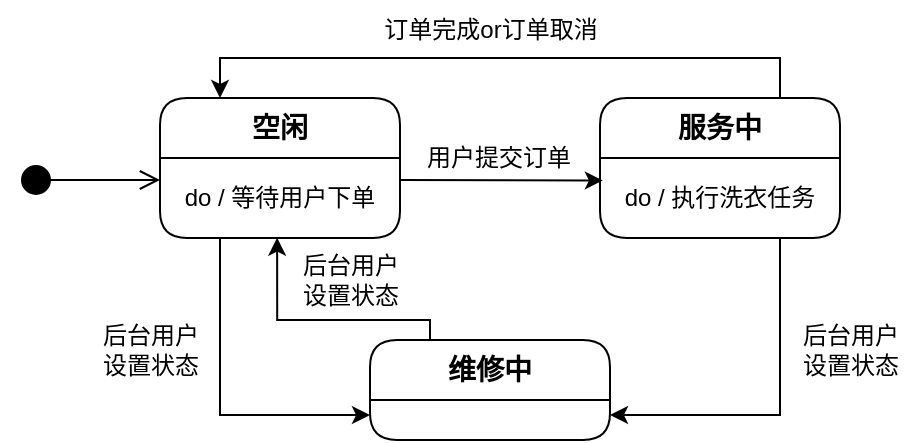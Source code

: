 <mxfile version="26.2.13">
  <diagram name="Page-1" id="58cdce13-f638-feb5-8d6f-7d28b1aa9fa0">
    <mxGraphModel dx="1084" dy="562" grid="1" gridSize="10" guides="1" tooltips="1" connect="1" arrows="1" fold="1" page="1" pageScale="1" pageWidth="1100" pageHeight="850" background="none" math="0" shadow="0">
      <root>
        <mxCell id="0" />
        <mxCell id="1" parent="0" />
        <mxCell id="4f30fklRhvHUPw9stEK9-2" value="" style="html=1;verticalAlign=bottom;startArrow=circle;startFill=1;endArrow=open;startSize=6;endSize=8;curved=0;rounded=0;" parent="1" edge="1">
          <mxGeometry width="80" relative="1" as="geometry">
            <mxPoint x="70" y="360" as="sourcePoint" />
            <mxPoint x="140" y="360" as="targetPoint" />
          </mxGeometry>
        </mxCell>
        <mxCell id="mK-5ngHfiEWChK2sJOaQ-39" style="edgeStyle=orthogonalEdgeStyle;rounded=0;orthogonalLoop=1;jettySize=auto;html=1;exitX=0.25;exitY=1;exitDx=0;exitDy=0;entryX=0;entryY=0.75;entryDx=0;entryDy=0;" edge="1" parent="1" source="mK-5ngHfiEWChK2sJOaQ-21" target="mK-5ngHfiEWChK2sJOaQ-37">
          <mxGeometry relative="1" as="geometry" />
        </mxCell>
        <mxCell id="mK-5ngHfiEWChK2sJOaQ-21" value="&lt;div&gt;&lt;span style=&quot;background-color: transparent; color: light-dark(rgb(0, 0, 0), rgb(255, 255, 255));&quot;&gt;&lt;b&gt;&lt;font style=&quot;font-size: 14px;&quot;&gt;空闲&lt;/font&gt;&lt;/b&gt;&lt;/span&gt;&lt;/div&gt;" style="swimlane;fontStyle=0;align=center;verticalAlign=top;childLayout=stackLayout;horizontal=1;startSize=30;horizontalStack=0;resizeParent=1;resizeParentMax=0;resizeLast=0;collapsible=0;marginBottom=0;html=1;whiteSpace=wrap;rounded=1;" vertex="1" parent="1">
          <mxGeometry x="140" y="319" width="120" height="70" as="geometry" />
        </mxCell>
        <mxCell id="mK-5ngHfiEWChK2sJOaQ-22" value="do / 等待用户下单" style="text;html=1;strokeColor=none;fillColor=none;align=center;verticalAlign=middle;spacingLeft=4;spacingRight=4;overflow=hidden;rotatable=0;points=[[0,0.5],[1,0.5]];portConstraint=eastwest;whiteSpace=wrap;" vertex="1" parent="mK-5ngHfiEWChK2sJOaQ-21">
          <mxGeometry y="30" width="120" height="40" as="geometry" />
        </mxCell>
        <mxCell id="mK-5ngHfiEWChK2sJOaQ-34" style="edgeStyle=orthogonalEdgeStyle;rounded=0;orthogonalLoop=1;jettySize=auto;html=1;exitX=0.75;exitY=0;exitDx=0;exitDy=0;entryX=0.25;entryY=0;entryDx=0;entryDy=0;" edge="1" parent="1" source="mK-5ngHfiEWChK2sJOaQ-24" target="mK-5ngHfiEWChK2sJOaQ-21">
          <mxGeometry relative="1" as="geometry" />
        </mxCell>
        <mxCell id="mK-5ngHfiEWChK2sJOaQ-42" style="edgeStyle=orthogonalEdgeStyle;rounded=0;orthogonalLoop=1;jettySize=auto;html=1;exitX=0.75;exitY=1;exitDx=0;exitDy=0;entryX=1;entryY=0.75;entryDx=0;entryDy=0;" edge="1" parent="1" source="mK-5ngHfiEWChK2sJOaQ-24" target="mK-5ngHfiEWChK2sJOaQ-37">
          <mxGeometry relative="1" as="geometry" />
        </mxCell>
        <mxCell id="mK-5ngHfiEWChK2sJOaQ-24" value="&lt;div&gt;&lt;span style=&quot;background-color: transparent; color: light-dark(rgb(0, 0, 0), rgb(255, 255, 255));&quot;&gt;&lt;b&gt;&lt;font style=&quot;font-size: 14px;&quot;&gt;服务中&lt;/font&gt;&lt;/b&gt;&lt;/span&gt;&lt;/div&gt;" style="swimlane;fontStyle=0;align=center;verticalAlign=top;childLayout=stackLayout;horizontal=1;startSize=30;horizontalStack=0;resizeParent=1;resizeParentMax=0;resizeLast=0;collapsible=0;marginBottom=0;html=1;whiteSpace=wrap;rounded=1;" vertex="1" parent="1">
          <mxGeometry x="360" y="319" width="120" height="70" as="geometry" />
        </mxCell>
        <mxCell id="mK-5ngHfiEWChK2sJOaQ-25" value="do / 执行洗衣任务" style="text;html=1;strokeColor=none;fillColor=none;align=center;verticalAlign=middle;spacingLeft=0;spacingRight=0;overflow=hidden;rotatable=0;points=[[0,0.5],[1,0.5]];portConstraint=eastwest;whiteSpace=wrap;spacing=0;" vertex="1" parent="mK-5ngHfiEWChK2sJOaQ-24">
          <mxGeometry y="30" width="120" height="40" as="geometry" />
        </mxCell>
        <mxCell id="mK-5ngHfiEWChK2sJOaQ-31" style="rounded=0;orthogonalLoop=1;jettySize=auto;html=1;exitX=1;exitY=0.5;exitDx=0;exitDy=0;entryX=0.012;entryY=0.281;entryDx=0;entryDy=0;entryPerimeter=0;" edge="1" parent="1" target="mK-5ngHfiEWChK2sJOaQ-25">
          <mxGeometry relative="1" as="geometry">
            <mxPoint x="260" y="360" as="sourcePoint" />
            <mxPoint x="330" y="360" as="targetPoint" />
          </mxGeometry>
        </mxCell>
        <mxCell id="mK-5ngHfiEWChK2sJOaQ-35" value="订单完成or订单取消" style="text;html=1;align=center;verticalAlign=middle;resizable=0;points=[];autosize=1;strokeColor=none;fillColor=none;spacing=2;" vertex="1" parent="1">
          <mxGeometry x="240" y="270" width="130" height="30" as="geometry" />
        </mxCell>
        <mxCell id="mK-5ngHfiEWChK2sJOaQ-36" value="用户提交订单" style="text;html=1;align=center;verticalAlign=middle;resizable=0;points=[];autosize=1;strokeColor=none;fillColor=none;spacing=0;" vertex="1" parent="1">
          <mxGeometry x="264" y="339" width="90" height="20" as="geometry" />
        </mxCell>
        <mxCell id="mK-5ngHfiEWChK2sJOaQ-37" value="&lt;div&gt;&lt;span style=&quot;background-color: transparent; color: light-dark(rgb(0, 0, 0), rgb(255, 255, 255));&quot;&gt;&lt;b&gt;&lt;font style=&quot;font-size: 14px;&quot;&gt;维修中&lt;/font&gt;&lt;/b&gt;&lt;/span&gt;&lt;/div&gt;" style="swimlane;fontStyle=0;align=center;verticalAlign=top;childLayout=stackLayout;horizontal=1;startSize=30;horizontalStack=0;resizeParent=1;resizeParentMax=0;resizeLast=0;collapsible=0;marginBottom=0;html=1;whiteSpace=wrap;rounded=1;" vertex="1" parent="1">
          <mxGeometry x="245" y="440" width="120" height="50" as="geometry" />
        </mxCell>
        <mxCell id="mK-5ngHfiEWChK2sJOaQ-43" value="&lt;div class=&quot;lake-content&quot;&gt;&lt;span class=&quot;ne-text&quot;&gt;后台用户&lt;/span&gt;&lt;/div&gt;&lt;div&gt;设置状态&lt;/div&gt;" style="text;html=1;align=center;verticalAlign=middle;resizable=0;points=[];autosize=1;strokeColor=none;fillColor=none;spacing=0;" vertex="1" parent="1">
          <mxGeometry x="100" y="425" width="70" height="40" as="geometry" />
        </mxCell>
        <mxCell id="mK-5ngHfiEWChK2sJOaQ-44" value="&lt;div class=&quot;lake-content&quot;&gt;&lt;span class=&quot;ne-text&quot;&gt;后台用户&lt;/span&gt;&lt;/div&gt;&lt;div&gt;设置状态&lt;/div&gt;" style="text;html=1;align=center;verticalAlign=middle;resizable=0;points=[];autosize=1;strokeColor=none;fillColor=none;spacing=0;" vertex="1" parent="1">
          <mxGeometry x="450" y="425" width="70" height="40" as="geometry" />
        </mxCell>
        <mxCell id="mK-5ngHfiEWChK2sJOaQ-45" style="edgeStyle=orthogonalEdgeStyle;rounded=0;orthogonalLoop=1;jettySize=auto;html=1;exitX=0.25;exitY=0;exitDx=0;exitDy=0;entryX=0.488;entryY=0.996;entryDx=0;entryDy=0;entryPerimeter=0;" edge="1" parent="1" source="mK-5ngHfiEWChK2sJOaQ-37" target="mK-5ngHfiEWChK2sJOaQ-22">
          <mxGeometry relative="1" as="geometry">
            <Array as="points">
              <mxPoint x="275" y="430" />
              <mxPoint x="199" y="430" />
            </Array>
          </mxGeometry>
        </mxCell>
        <mxCell id="mK-5ngHfiEWChK2sJOaQ-46" value="&lt;div class=&quot;lake-content&quot;&gt;&lt;span class=&quot;ne-text&quot;&gt;后台用户&lt;/span&gt;&lt;/div&gt;&lt;div&gt;设置状态&lt;/div&gt;" style="text;html=1;align=center;verticalAlign=middle;resizable=0;points=[];autosize=1;strokeColor=none;fillColor=none;spacing=0;" vertex="1" parent="1">
          <mxGeometry x="200" y="390" width="70" height="40" as="geometry" />
        </mxCell>
      </root>
    </mxGraphModel>
  </diagram>
</mxfile>
